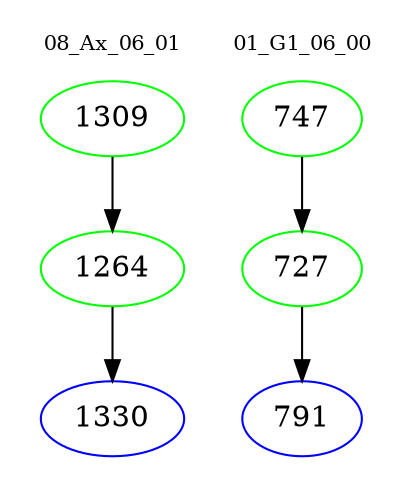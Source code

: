 digraph{
subgraph cluster_0 {
color = white
label = "08_Ax_06_01";
fontsize=10;
T0_1309 [label="1309", color="green"]
T0_1309 -> T0_1264 [color="black"]
T0_1264 [label="1264", color="green"]
T0_1264 -> T0_1330 [color="black"]
T0_1330 [label="1330", color="blue"]
}
subgraph cluster_1 {
color = white
label = "01_G1_06_00";
fontsize=10;
T1_747 [label="747", color="green"]
T1_747 -> T1_727 [color="black"]
T1_727 [label="727", color="green"]
T1_727 -> T1_791 [color="black"]
T1_791 [label="791", color="blue"]
}
}

